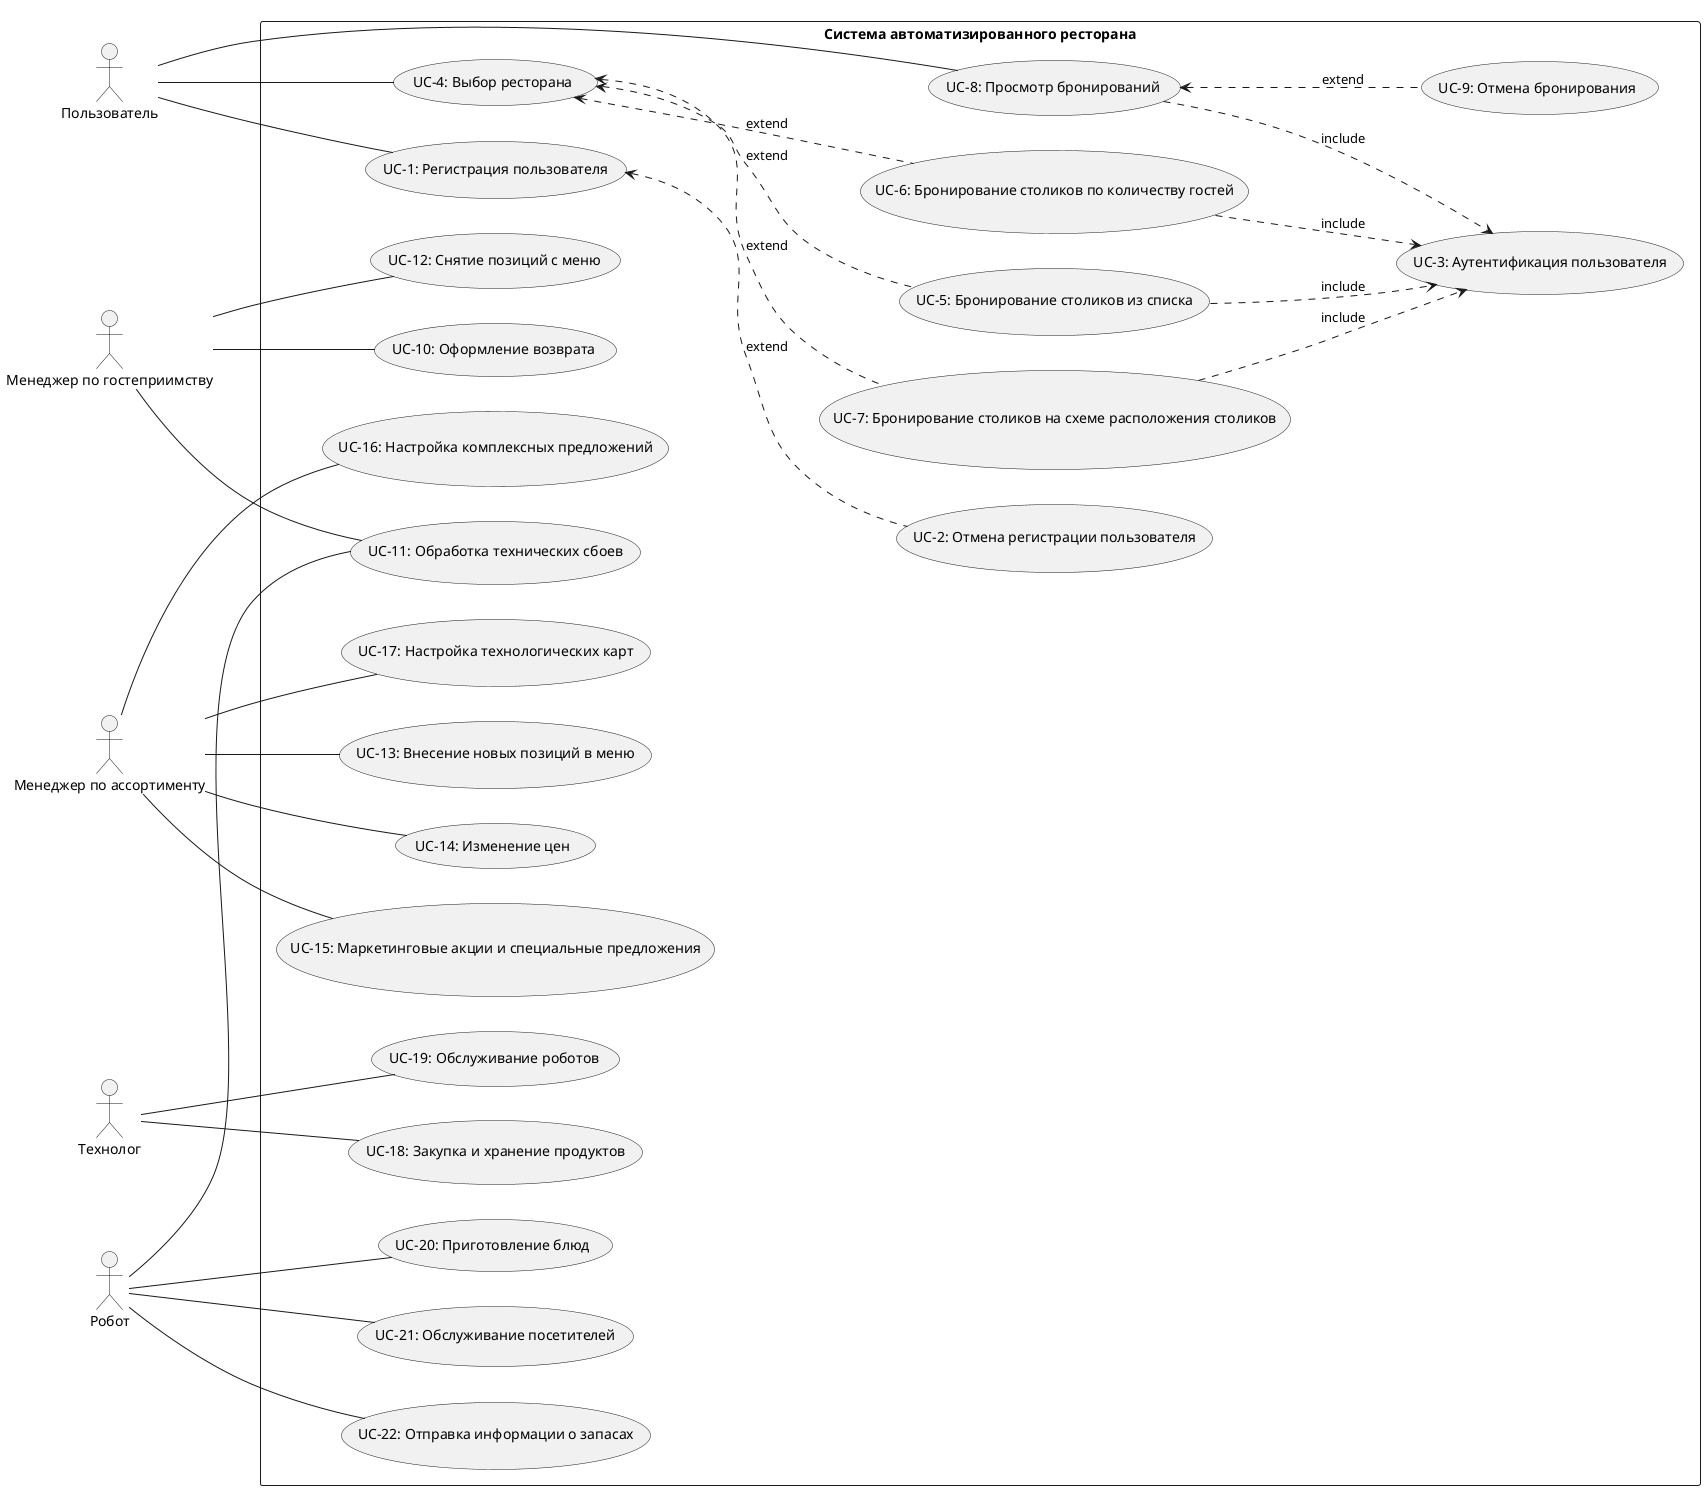 @startuml
left to right direction

actor "Менеджер по гостеприимству" as hospManager
actor "Менеджер по ассортименту" as assortmentManager
actor "Пользователь" as fl
actor "Робот" as robot
actor "Технолог" as technologist

rectangle "Система автоматизированного ресторана" {
    ' Пользователь
    usecase (UC-1: Регистрация пользователя) as regFl
    usecase (UC-2: Отмена регистрации пользователя) as cancelRegFl
    usecase (UC-3: Аутентификация пользователя) as authFl
    usecase (UC-4: Выбор ресторана) as searchRest
    usecase (UC-5: Бронирование столиков из списка) as bookingTableList
    usecase (UC-6: Бронирование столиков по количеству гостей) as bookingTableGuest
    usecase (UC-7: Бронирование столиков на схеме расположения столиков) as bookingTableMap
    usecase (UC-8: Просмотр бронирований) as bookingView
    usecase (UC-9: Отмена бронирования) as bookingCancel

    ' Менеджер по гостеприимству
    usecase (UC-10: Оформление возврата) as refund
    usecase (UC-11: Обработка технических сбоев) as techIssues
    usecase (UC-12: Снятие позиций с меню) as removeMenuItem

    ' Менеджер по ассортименту
    usecase (UC-13: Внесение новых позиций в меню) as addMenuItem
    usecase (UC-14: Изменение цен) as changePrice
    usecase (UC-15: Маркетинговые акции и специальные предложения) as marketing
    usecase (UC-16: Настройка комплексных предложений) as setupOffers
    usecase (UC-17: Настройка технологических карт) as setupRecipes

    ' Технолог
    usecase (UC-18: Закупка и хранение продуктов) as purchaseStorage
    usecase (UC-19: Обслуживание роботов) as robotMaintenance

    ' Робот
    usecase (UC-20: Приготовление блюд) as cooking
    usecase (UC-21: Обслуживание посетителей) as serving
    usecase (UC-22: Отправка информации о запасах) as stockInformation

    hospManager -- refund
    hospManager -- techIssues
    hospManager -- removeMenuItem

    assortmentManager -- addMenuItem
    assortmentManager -- changePrice
    assortmentManager -- marketing
    assortmentManager -- setupOffers
    assortmentManager -- setupRecipes

    technologist -- purchaseStorage
    technologist -- robotMaintenance

    robot -- cooking
    robot -- serving
    robot -- stockInformation

    fl -- regFl
    fl -- bookingView
    fl -- searchRest
    regFl <.. cancelRegFl : extend
    searchRest <.. bookingTableList : extend
    searchRest <.. bookingTableGuest : extend
    searchRest <.. bookingTableMap : extend
    bookingView <.. bookingCancel : extend
    bookingView ..> authFl : include
    bookingTableList ..> authFl : include
    bookingTableGuest ..> authFl : include
    bookingTableMap ..> authFl : include

    robot -- techIssues
}
@enduml
